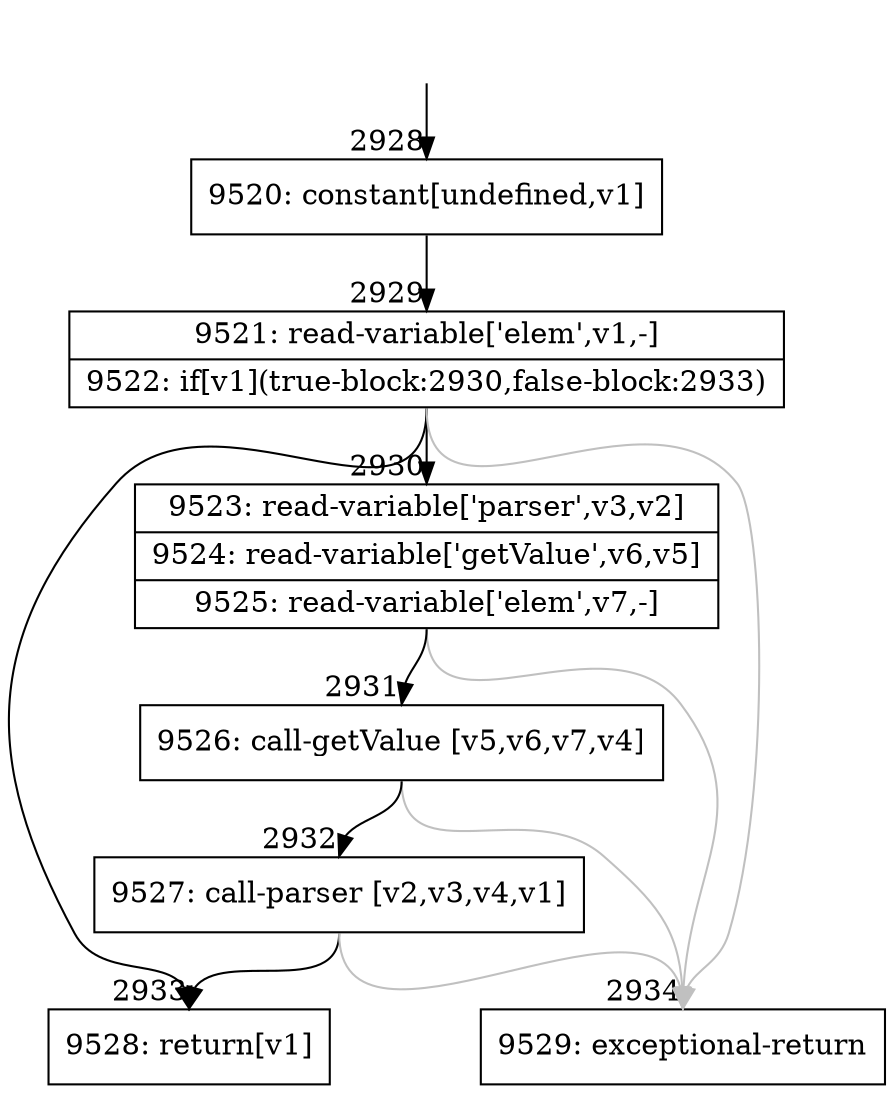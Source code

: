 digraph {
rankdir="TD"
BB_entry275[shape=none,label=""];
BB_entry275 -> BB2928 [tailport=s, headport=n, headlabel="    2928"]
BB2928 [shape=record label="{9520: constant[undefined,v1]}" ] 
BB2928 -> BB2929 [tailport=s, headport=n, headlabel="      2929"]
BB2929 [shape=record label="{9521: read-variable['elem',v1,-]|9522: if[v1](true-block:2930,false-block:2933)}" ] 
BB2929 -> BB2933 [tailport=s, headport=n, headlabel="      2933"]
BB2929 -> BB2930 [tailport=s, headport=n, headlabel="      2930"]
BB2929 -> BB2934 [tailport=s, headport=n, color=gray, headlabel="      2934"]
BB2930 [shape=record label="{9523: read-variable['parser',v3,v2]|9524: read-variable['getValue',v6,v5]|9525: read-variable['elem',v7,-]}" ] 
BB2930 -> BB2931 [tailport=s, headport=n, headlabel="      2931"]
BB2930 -> BB2934 [tailport=s, headport=n, color=gray]
BB2931 [shape=record label="{9526: call-getValue [v5,v6,v7,v4]}" ] 
BB2931 -> BB2932 [tailport=s, headport=n, headlabel="      2932"]
BB2931 -> BB2934 [tailport=s, headport=n, color=gray]
BB2932 [shape=record label="{9527: call-parser [v2,v3,v4,v1]}" ] 
BB2932 -> BB2933 [tailport=s, headport=n]
BB2932 -> BB2934 [tailport=s, headport=n, color=gray]
BB2933 [shape=record label="{9528: return[v1]}" ] 
BB2934 [shape=record label="{9529: exceptional-return}" ] 
//#$~ 4001
}
